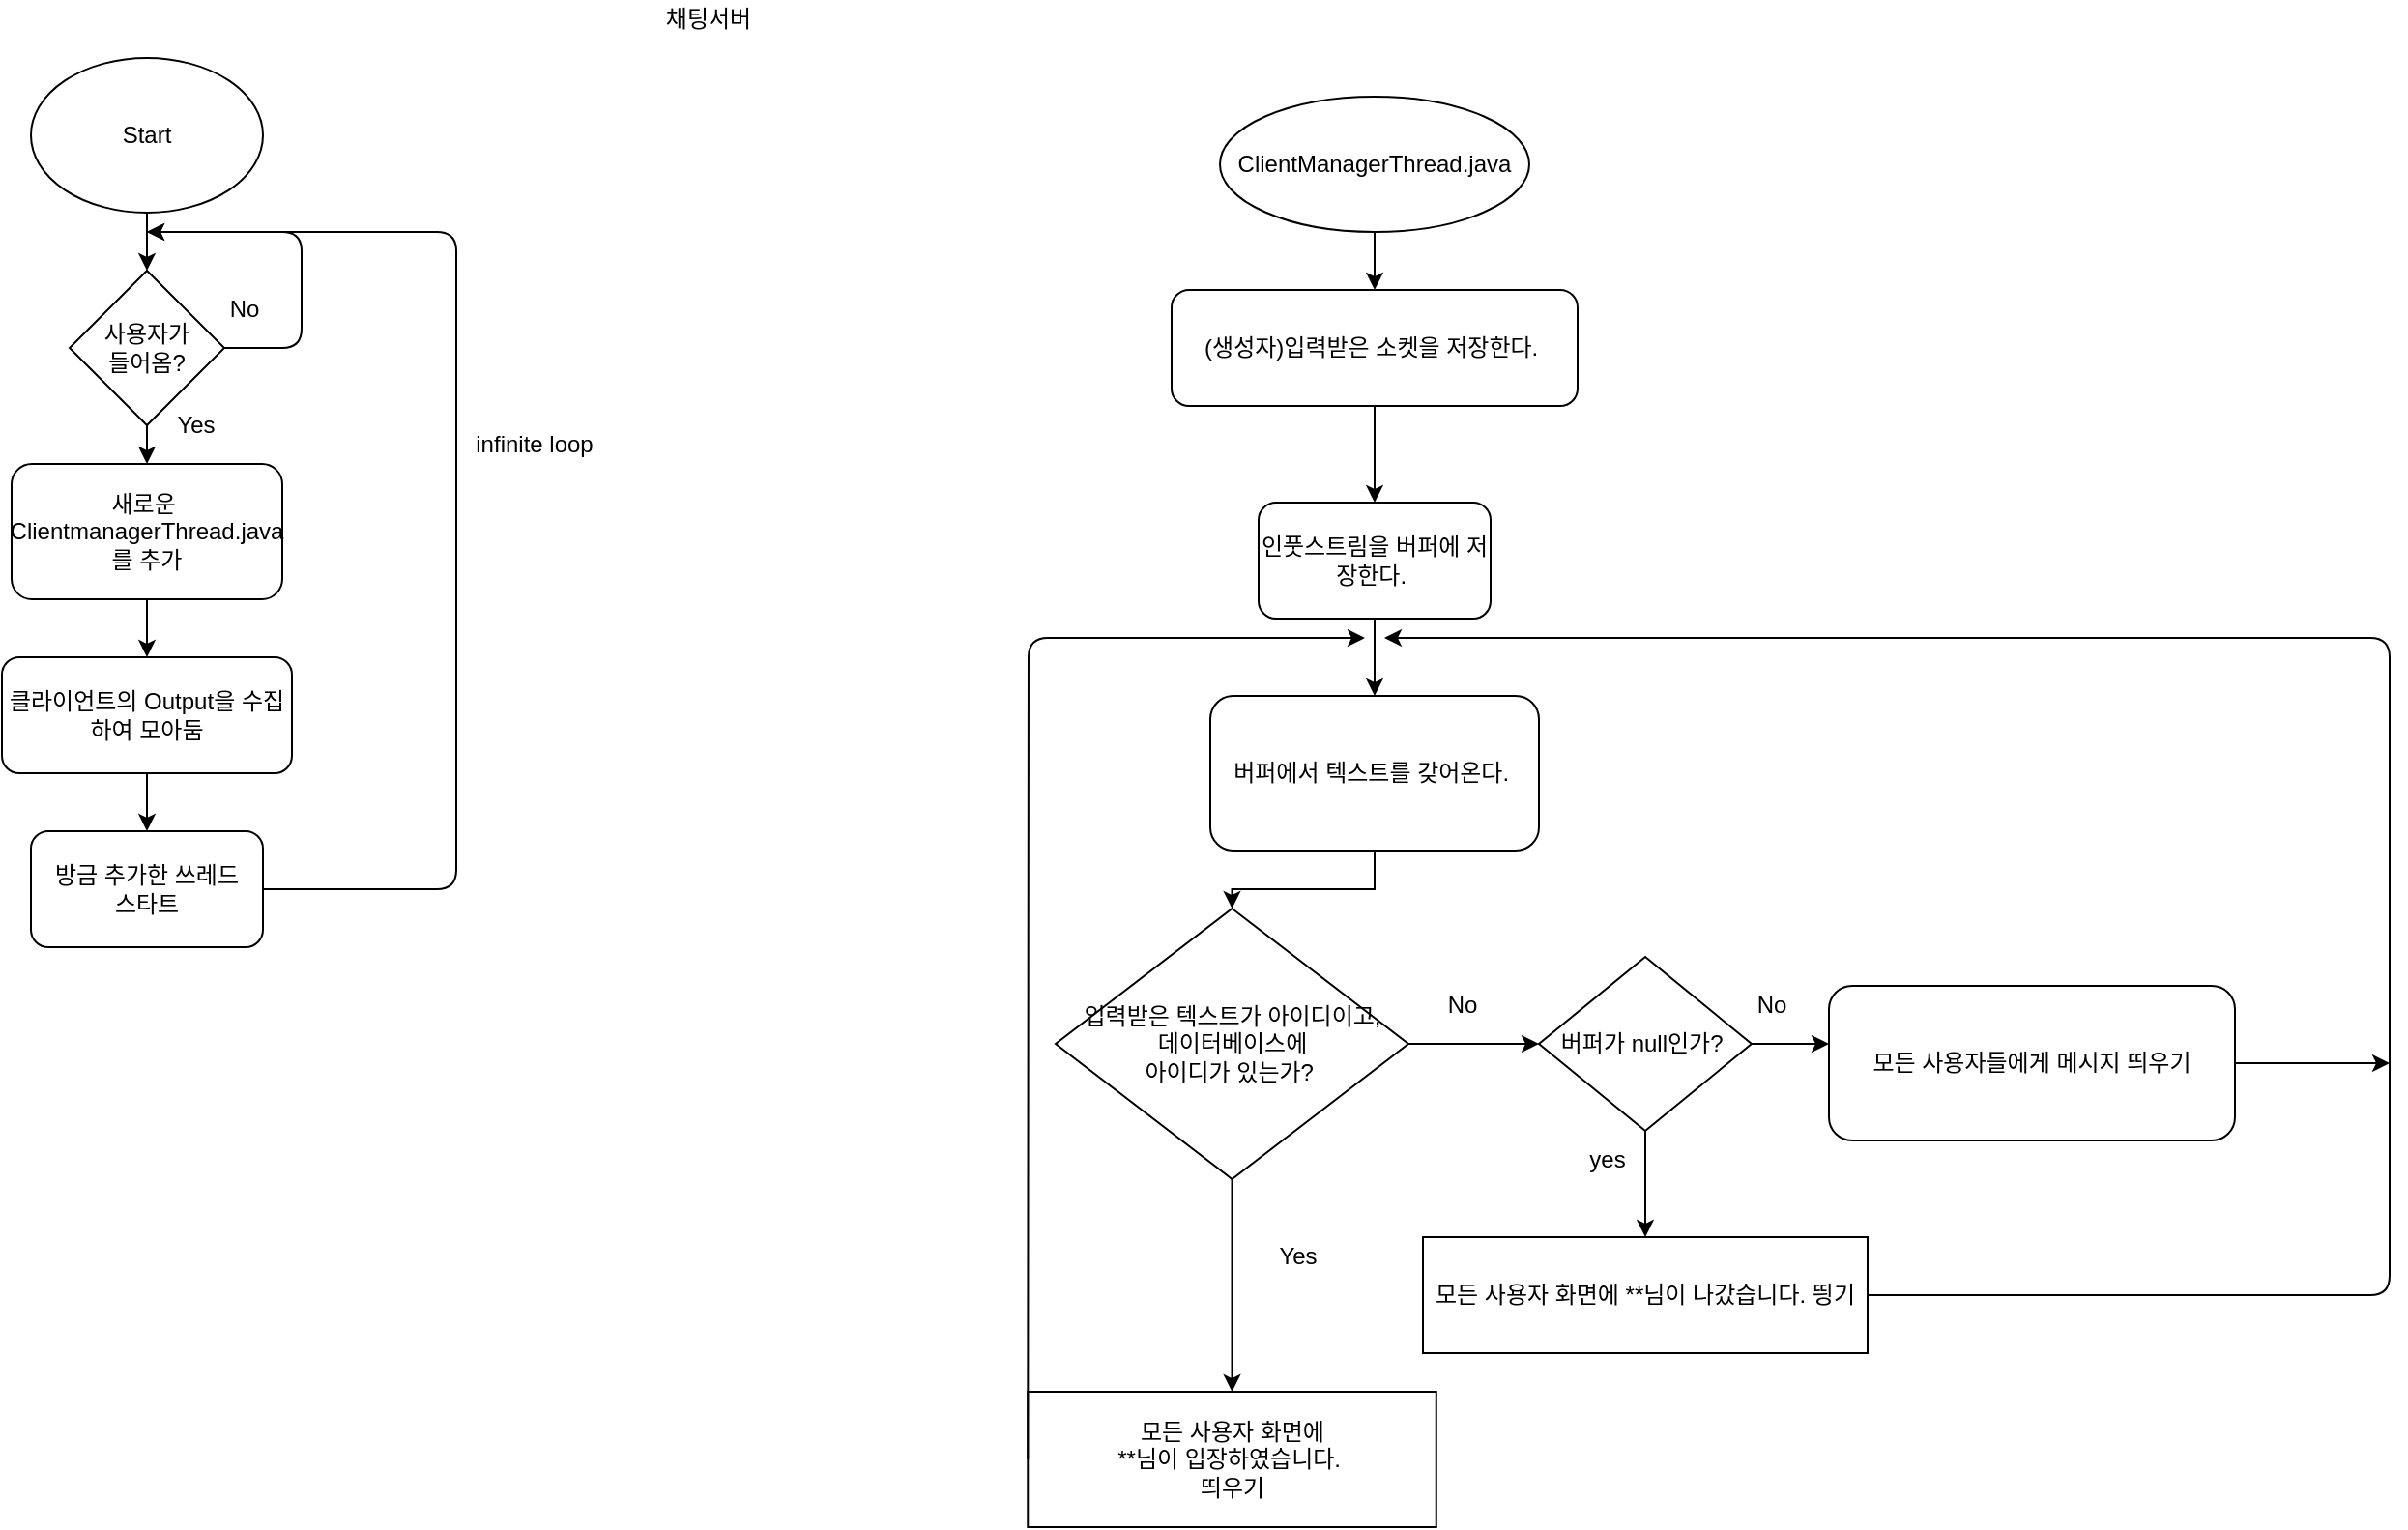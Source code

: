 <mxfile version="13.9.9" type="device"><diagram id="C5RBs43oDa-KdzZeNtuy" name="Page-1"><mxGraphModel dx="981" dy="567" grid="1" gridSize="10" guides="1" tooltips="1" connect="1" arrows="1" fold="1" page="1" pageScale="1" pageWidth="10000" pageHeight="10000" math="0" shadow="0"><root><mxCell id="WIyWlLk6GJQsqaUBKTNV-0"/><mxCell id="WIyWlLk6GJQsqaUBKTNV-1" parent="WIyWlLk6GJQsqaUBKTNV-0"/><mxCell id="qE9FOFkDo6ASwrmRFru7-2" value="채팅서버" style="text;html=1;align=center;verticalAlign=middle;resizable=0;points=[];autosize=1;" parent="WIyWlLk6GJQsqaUBKTNV-1" vertex="1"><mxGeometry x="400" y="10" width="60" height="20" as="geometry"/></mxCell><mxCell id="qE9FOFkDo6ASwrmRFru7-5" style="edgeStyle=orthogonalEdgeStyle;rounded=0;orthogonalLoop=1;jettySize=auto;html=1;entryX=0.5;entryY=0;entryDx=0;entryDy=0;" parent="WIyWlLk6GJQsqaUBKTNV-1" source="qE9FOFkDo6ASwrmRFru7-3" edge="1"><mxGeometry relative="1" as="geometry"><mxPoint x="140.0" y="150" as="targetPoint"/></mxGeometry></mxCell><mxCell id="qE9FOFkDo6ASwrmRFru7-3" value="Start" style="ellipse;whiteSpace=wrap;html=1;" parent="WIyWlLk6GJQsqaUBKTNV-1" vertex="1"><mxGeometry x="80" y="40" width="120" height="80" as="geometry"/></mxCell><mxCell id="qE9FOFkDo6ASwrmRFru7-10" style="edgeStyle=orthogonalEdgeStyle;rounded=0;orthogonalLoop=1;jettySize=auto;html=1;exitX=0.5;exitY=1;exitDx=0;exitDy=0;entryX=0.5;entryY=0;entryDx=0;entryDy=0;" parent="WIyWlLk6GJQsqaUBKTNV-1" source="qE9FOFkDo6ASwrmRFru7-6" target="qE9FOFkDo6ASwrmRFru7-7" edge="1"><mxGeometry relative="1" as="geometry"/></mxCell><mxCell id="qE9FOFkDo6ASwrmRFru7-6" value="사용자가 &lt;br&gt;들어옴?" style="rhombus;whiteSpace=wrap;html=1;" parent="WIyWlLk6GJQsqaUBKTNV-1" vertex="1"><mxGeometry x="100" y="150" width="80" height="80" as="geometry"/></mxCell><mxCell id="qE9FOFkDo6ASwrmRFru7-14" style="edgeStyle=orthogonalEdgeStyle;rounded=0;orthogonalLoop=1;jettySize=auto;html=1;exitX=0.5;exitY=1;exitDx=0;exitDy=0;entryX=0.5;entryY=0;entryDx=0;entryDy=0;" parent="WIyWlLk6GJQsqaUBKTNV-1" source="qE9FOFkDo6ASwrmRFru7-7" target="qE9FOFkDo6ASwrmRFru7-13" edge="1"><mxGeometry relative="1" as="geometry"/></mxCell><mxCell id="qE9FOFkDo6ASwrmRFru7-7" value="새로운&amp;nbsp;&lt;br&gt;ClientmanagerThread.java&lt;br&gt;를 추가" style="rounded=1;whiteSpace=wrap;html=1;" parent="WIyWlLk6GJQsqaUBKTNV-1" vertex="1"><mxGeometry x="70" y="250" width="140" height="70" as="geometry"/></mxCell><mxCell id="qE9FOFkDo6ASwrmRFru7-8" value="" style="endArrow=classic;html=1;exitX=1;exitY=0.5;exitDx=0;exitDy=0;" parent="WIyWlLk6GJQsqaUBKTNV-1" source="qE9FOFkDo6ASwrmRFru7-6" edge="1"><mxGeometry width="50" height="50" relative="1" as="geometry"><mxPoint x="180" y="220" as="sourcePoint"/><mxPoint x="140" y="130" as="targetPoint"/><Array as="points"><mxPoint x="220" y="190"/><mxPoint x="220" y="130"/></Array></mxGeometry></mxCell><mxCell id="qE9FOFkDo6ASwrmRFru7-9" value="No" style="text;html=1;align=center;verticalAlign=middle;resizable=0;points=[];autosize=1;" parent="WIyWlLk6GJQsqaUBKTNV-1" vertex="1"><mxGeometry x="175" y="160" width="30" height="20" as="geometry"/></mxCell><mxCell id="qE9FOFkDo6ASwrmRFru7-11" value="Yes" style="text;html=1;align=center;verticalAlign=middle;resizable=0;points=[];autosize=1;" parent="WIyWlLk6GJQsqaUBKTNV-1" vertex="1"><mxGeometry x="150" y="220" width="30" height="20" as="geometry"/></mxCell><mxCell id="qE9FOFkDo6ASwrmRFru7-22" style="edgeStyle=orthogonalEdgeStyle;rounded=0;orthogonalLoop=1;jettySize=auto;html=1;exitX=0.5;exitY=1;exitDx=0;exitDy=0;entryX=0.5;entryY=0;entryDx=0;entryDy=0;" parent="WIyWlLk6GJQsqaUBKTNV-1" source="qE9FOFkDo6ASwrmRFru7-13" target="qE9FOFkDo6ASwrmRFru7-21" edge="1"><mxGeometry relative="1" as="geometry"/></mxCell><mxCell id="qE9FOFkDo6ASwrmRFru7-13" value="클라이언트의 Output을 수집하여 모아둠" style="rounded=1;whiteSpace=wrap;html=1;" parent="WIyWlLk6GJQsqaUBKTNV-1" vertex="1"><mxGeometry x="65" y="350" width="150" height="60" as="geometry"/></mxCell><mxCell id="qE9FOFkDo6ASwrmRFru7-16" value="infinite loop" style="text;html=1;align=center;verticalAlign=middle;resizable=0;points=[];autosize=1;" parent="WIyWlLk6GJQsqaUBKTNV-1" vertex="1"><mxGeometry x="300" y="230" width="80" height="20" as="geometry"/></mxCell><mxCell id="qE9FOFkDo6ASwrmRFru7-20" value="" style="endArrow=classic;html=1;exitX=1;exitY=0.5;exitDx=0;exitDy=0;" parent="WIyWlLk6GJQsqaUBKTNV-1" source="qE9FOFkDo6ASwrmRFru7-21" edge="1"><mxGeometry width="50" height="50" relative="1" as="geometry"><mxPoint x="260" y="400" as="sourcePoint"/><mxPoint x="140" y="130" as="targetPoint"/><Array as="points"><mxPoint x="300" y="470"/><mxPoint x="300" y="130"/></Array></mxGeometry></mxCell><mxCell id="qE9FOFkDo6ASwrmRFru7-21" value="&lt;span&gt;방금 추가한 쓰레드 &lt;br&gt;스타트&lt;/span&gt;" style="rounded=1;whiteSpace=wrap;html=1;" parent="WIyWlLk6GJQsqaUBKTNV-1" vertex="1"><mxGeometry x="80" y="440" width="120" height="60" as="geometry"/></mxCell><mxCell id="qE9FOFkDo6ASwrmRFru7-27" style="edgeStyle=orthogonalEdgeStyle;rounded=0;orthogonalLoop=1;jettySize=auto;html=1;entryX=0.5;entryY=0;entryDx=0;entryDy=0;" parent="WIyWlLk6GJQsqaUBKTNV-1" source="qE9FOFkDo6ASwrmRFru7-23" target="qE9FOFkDo6ASwrmRFru7-25" edge="1"><mxGeometry relative="1" as="geometry"/></mxCell><mxCell id="qE9FOFkDo6ASwrmRFru7-23" value="ClientManagerThread.java" style="ellipse;whiteSpace=wrap;html=1;" parent="WIyWlLk6GJQsqaUBKTNV-1" vertex="1"><mxGeometry x="695" y="60" width="160" height="70" as="geometry"/></mxCell><mxCell id="qE9FOFkDo6ASwrmRFru7-25" value="(생성자)입력받은 소켓을 저장한다.&amp;nbsp;" style="rounded=1;whiteSpace=wrap;html=1;" parent="WIyWlLk6GJQsqaUBKTNV-1" vertex="1"><mxGeometry x="670" y="160" width="210" height="60" as="geometry"/></mxCell><mxCell id="TirUam-pszHD8hiRxopp-2" style="edgeStyle=orthogonalEdgeStyle;rounded=0;orthogonalLoop=1;jettySize=auto;html=1;exitX=0.5;exitY=1;exitDx=0;exitDy=0;" edge="1" parent="WIyWlLk6GJQsqaUBKTNV-1" source="qE9FOFkDo6ASwrmRFru7-28" target="qE9FOFkDo6ASwrmRFru7-39"><mxGeometry relative="1" as="geometry"/></mxCell><mxCell id="qE9FOFkDo6ASwrmRFru7-28" value="버퍼에서 텍스트를 갖어온다.&amp;nbsp;" style="rounded=1;whiteSpace=wrap;html=1;" parent="WIyWlLk6GJQsqaUBKTNV-1" vertex="1"><mxGeometry x="690" y="370" width="170" height="80" as="geometry"/></mxCell><mxCell id="qE9FOFkDo6ASwrmRFru7-31" value="인풋스트림을 버퍼에 저장한다.&amp;nbsp;" style="rounded=1;whiteSpace=wrap;html=1;" parent="WIyWlLk6GJQsqaUBKTNV-1" vertex="1"><mxGeometry x="715" y="270" width="120" height="60" as="geometry"/></mxCell><mxCell id="qE9FOFkDo6ASwrmRFru7-32" value="" style="endArrow=classic;html=1;entryX=0.5;entryY=0;entryDx=0;entryDy=0;exitX=0.5;exitY=1;exitDx=0;exitDy=0;" parent="WIyWlLk6GJQsqaUBKTNV-1" source="qE9FOFkDo6ASwrmRFru7-25" target="qE9FOFkDo6ASwrmRFru7-31" edge="1"><mxGeometry width="50" height="50" relative="1" as="geometry"><mxPoint x="880" y="250" as="sourcePoint"/><mxPoint x="930" y="200" as="targetPoint"/><Array as="points"><mxPoint x="775" y="250"/></Array></mxGeometry></mxCell><mxCell id="qE9FOFkDo6ASwrmRFru7-33" value="" style="endArrow=classic;html=1;entryX=0.5;entryY=0;entryDx=0;entryDy=0;exitX=0.5;exitY=1;exitDx=0;exitDy=0;" parent="WIyWlLk6GJQsqaUBKTNV-1" source="qE9FOFkDo6ASwrmRFru7-31" target="qE9FOFkDo6ASwrmRFru7-28" edge="1"><mxGeometry width="50" height="50" relative="1" as="geometry"><mxPoint x="990" y="340" as="sourcePoint"/><mxPoint x="790" y="220" as="targetPoint"/><Array as="points"><mxPoint x="775" y="350"/></Array></mxGeometry></mxCell><mxCell id="qE9FOFkDo6ASwrmRFru7-37" value="" style="edgeStyle=orthogonalEdgeStyle;rounded=0;orthogonalLoop=1;jettySize=auto;html=1;" parent="WIyWlLk6GJQsqaUBKTNV-1" source="qE9FOFkDo6ASwrmRFru7-35" target="qE9FOFkDo6ASwrmRFru7-36" edge="1"><mxGeometry relative="1" as="geometry"/></mxCell><mxCell id="TirUam-pszHD8hiRxopp-4" style="edgeStyle=orthogonalEdgeStyle;rounded=0;orthogonalLoop=1;jettySize=auto;html=1;exitX=1;exitY=0.5;exitDx=0;exitDy=0;entryX=0;entryY=0.5;entryDx=0;entryDy=0;" edge="1" parent="WIyWlLk6GJQsqaUBKTNV-1" source="qE9FOFkDo6ASwrmRFru7-35"><mxGeometry relative="1" as="geometry"><mxPoint x="1010" y="550" as="targetPoint"/></mxGeometry></mxCell><mxCell id="qE9FOFkDo6ASwrmRFru7-35" value="버퍼가 null인가?&amp;nbsp;" style="rhombus;whiteSpace=wrap;html=1;" parent="WIyWlLk6GJQsqaUBKTNV-1" vertex="1"><mxGeometry x="860" y="505" width="110" height="90" as="geometry"/></mxCell><mxCell id="qE9FOFkDo6ASwrmRFru7-36" value="모든 사용자 화면에 **님이 나갔습니다. 띙기" style="whiteSpace=wrap;html=1;" parent="WIyWlLk6GJQsqaUBKTNV-1" vertex="1"><mxGeometry x="800" y="650" width="230" height="60" as="geometry"/></mxCell><mxCell id="qE9FOFkDo6ASwrmRFru7-38" value="" style="edgeStyle=orthogonalEdgeStyle;rounded=0;orthogonalLoop=1;jettySize=auto;html=1;" parent="WIyWlLk6GJQsqaUBKTNV-1" source="qE9FOFkDo6ASwrmRFru7-39" target="qE9FOFkDo6ASwrmRFru7-40" edge="1"><mxGeometry relative="1" as="geometry"/></mxCell><mxCell id="qE9FOFkDo6ASwrmRFru7-39" value="입력받은 텍스트가 아이디이고, &lt;br&gt;데이터베이스에 &lt;br&gt;아이디가 있는가?&amp;nbsp;" style="rhombus;whiteSpace=wrap;html=1;" parent="WIyWlLk6GJQsqaUBKTNV-1" vertex="1"><mxGeometry x="610" y="480" width="182.5" height="140" as="geometry"/></mxCell><mxCell id="qE9FOFkDo6ASwrmRFru7-40" value="모든 사용자 화면에 &lt;br&gt;**님이 입장하였습니다.&amp;nbsp;&lt;br&gt;띄우기" style="whiteSpace=wrap;html=1;" parent="WIyWlLk6GJQsqaUBKTNV-1" vertex="1"><mxGeometry x="595.63" y="730" width="211.25" height="70" as="geometry"/></mxCell><mxCell id="qE9FOFkDo6ASwrmRFru7-42" value="" style="endArrow=classic;html=1;exitX=1;exitY=0.5;exitDx=0;exitDy=0;entryX=0;entryY=0.5;entryDx=0;entryDy=0;" parent="WIyWlLk6GJQsqaUBKTNV-1" source="qE9FOFkDo6ASwrmRFru7-39" target="qE9FOFkDo6ASwrmRFru7-35" edge="1"><mxGeometry width="50" height="50" relative="1" as="geometry"><mxPoint x="800" y="630" as="sourcePoint"/><mxPoint x="850" y="550" as="targetPoint"/></mxGeometry></mxCell><mxCell id="qE9FOFkDo6ASwrmRFru7-43" value="Yes" style="text;html=1;align=center;verticalAlign=middle;resizable=0;points=[];autosize=1;" parent="WIyWlLk6GJQsqaUBKTNV-1" vertex="1"><mxGeometry x="720" y="650" width="30" height="20" as="geometry"/></mxCell><mxCell id="TirUam-pszHD8hiRxopp-0" value="No" style="text;html=1;align=center;verticalAlign=middle;resizable=0;points=[];autosize=1;" vertex="1" parent="WIyWlLk6GJQsqaUBKTNV-1"><mxGeometry x="805" y="520" width="30" height="20" as="geometry"/></mxCell><mxCell id="TirUam-pszHD8hiRxopp-1" value="yes" style="text;html=1;align=center;verticalAlign=middle;resizable=0;points=[];autosize=1;" vertex="1" parent="WIyWlLk6GJQsqaUBKTNV-1"><mxGeometry x="880" y="600" width="30" height="20" as="geometry"/></mxCell><mxCell id="TirUam-pszHD8hiRxopp-5" value="No" style="text;html=1;align=center;verticalAlign=middle;resizable=0;points=[];autosize=1;" vertex="1" parent="WIyWlLk6GJQsqaUBKTNV-1"><mxGeometry x="965" y="520" width="30" height="20" as="geometry"/></mxCell><mxCell id="TirUam-pszHD8hiRxopp-10" style="edgeStyle=orthogonalEdgeStyle;rounded=0;orthogonalLoop=1;jettySize=auto;html=1;" edge="1" parent="WIyWlLk6GJQsqaUBKTNV-1" source="TirUam-pszHD8hiRxopp-7"><mxGeometry relative="1" as="geometry"><mxPoint x="1300" y="560" as="targetPoint"/></mxGeometry></mxCell><mxCell id="TirUam-pszHD8hiRxopp-7" value="모든 사용자들에게 메시지 띄우기" style="rounded=1;whiteSpace=wrap;html=1;" vertex="1" parent="WIyWlLk6GJQsqaUBKTNV-1"><mxGeometry x="1010" y="520" width="210" height="80" as="geometry"/></mxCell><mxCell id="TirUam-pszHD8hiRxopp-8" value="" style="endArrow=classic;html=1;exitX=0;exitY=0.5;exitDx=0;exitDy=0;" edge="1" parent="WIyWlLk6GJQsqaUBKTNV-1" source="qE9FOFkDo6ASwrmRFru7-40"><mxGeometry width="50" height="50" relative="1" as="geometry"><mxPoint x="670" y="860" as="sourcePoint"/><mxPoint x="770" y="340" as="targetPoint"/><Array as="points"><mxPoint x="596" y="340"/></Array></mxGeometry></mxCell><mxCell id="TirUam-pszHD8hiRxopp-9" value="" style="endArrow=classic;html=1;" edge="1" parent="WIyWlLk6GJQsqaUBKTNV-1"><mxGeometry width="50" height="50" relative="1" as="geometry"><mxPoint x="1030" y="680" as="sourcePoint"/><mxPoint x="780" y="340" as="targetPoint"/><Array as="points"><mxPoint x="1300" y="680"/><mxPoint x="1300" y="340"/></Array></mxGeometry></mxCell></root></mxGraphModel></diagram></mxfile>